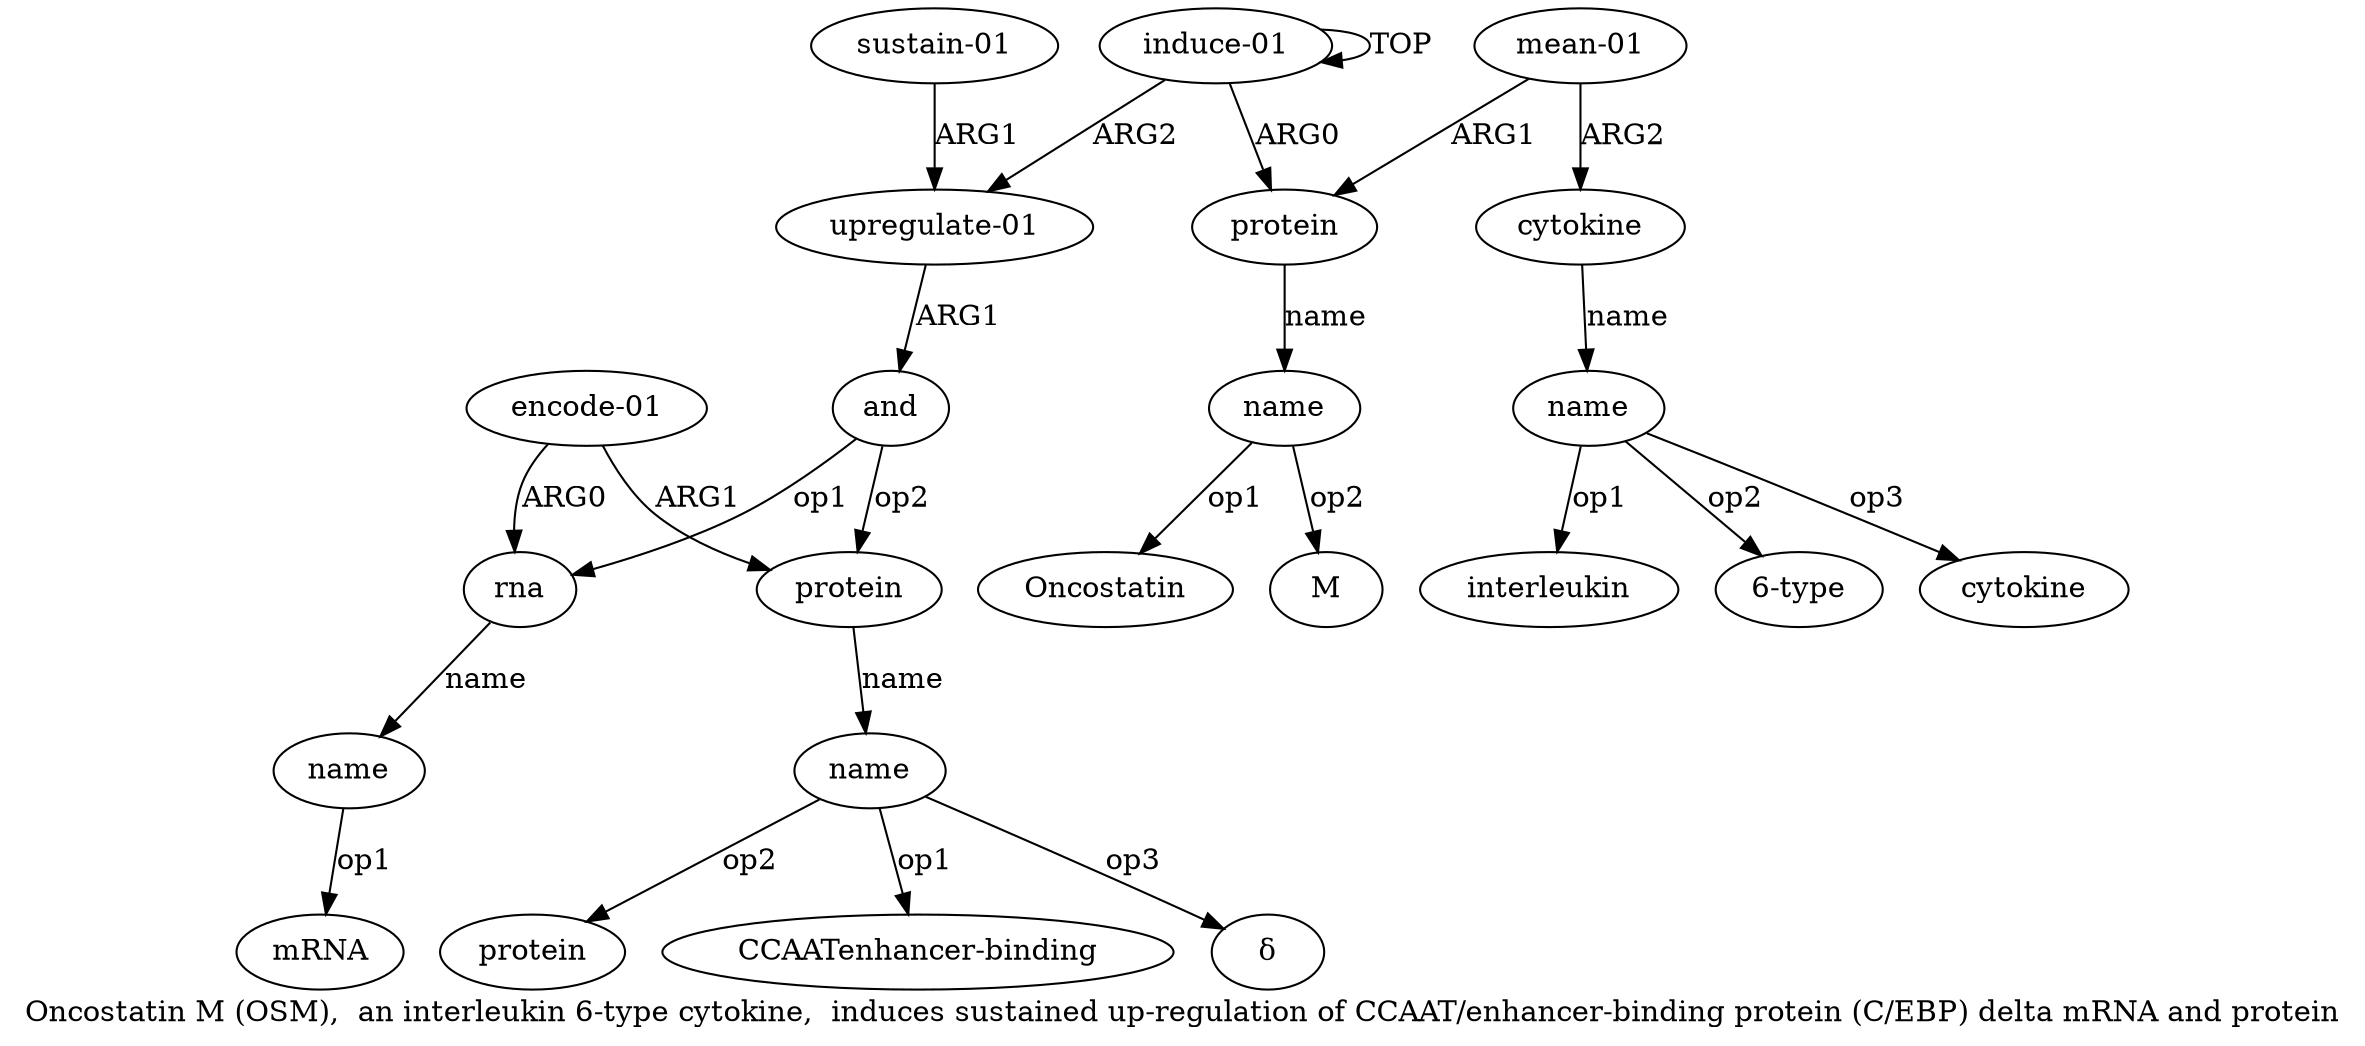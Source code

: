 digraph  {
	graph [label="Oncostatin M (OSM),  an interleukin 6-type cytokine,  induces sustained up-regulation of CCAAT/enhancer-binding protein (C/EBP) \
delta mRNA and protein"];
	node [label="\N"];
	"a12 CCAATenhancer-binding"	 [color=black,
		gold_ind=-1,
		gold_label="CCAATenhancer-binding",
		label="CCAATenhancer-binding",
		test_ind=-1,
		test_label="CCAATenhancer-binding"];
	"a2 M"	 [color=black,
		gold_ind=-1,
		gold_label=M,
		label=M,
		test_ind=-1,
		test_label=M];
	a11	 [color=black,
		gold_ind=11,
		gold_label=protein,
		label=protein,
		test_ind=11,
		test_label=protein];
	a12	 [color=black,
		gold_ind=12,
		gold_label=name,
		label=name,
		test_ind=12,
		test_label=name];
	a11 -> a12 [key=0,
	color=black,
	gold_label=name,
	label=name,
	test_label=name];
a10 [color=black,
	gold_ind=10,
	gold_label="encode-01",
	label="encode-01",
	test_ind=10,
	test_label="encode-01"];
a10 -> a11 [key=0,
color=black,
gold_label=ARG1,
label=ARG1,
test_label=ARG1];
a8 [color=black,
gold_ind=8,
gold_label=rna,
label=rna,
test_ind=8,
test_label=rna];
a10 -> a8 [key=0,
color=black,
gold_label=ARG0,
label=ARG0,
test_label=ARG0];
a13 [color=black,
gold_ind=13,
gold_label="sustain-01",
label="sustain-01",
test_ind=13,
test_label="sustain-01"];
a6 [color=black,
gold_ind=6,
gold_label="upregulate-01",
label="upregulate-01",
test_ind=6,
test_label="upregulate-01"];
a13 -> a6 [key=0,
color=black,
gold_label=ARG1,
label=ARG1,
test_label=ARG1];
a12 -> "a12 CCAATenhancer-binding" [key=0,
color=black,
gold_label=op1,
label=op1,
test_label=op1];
"a12 δ" [color=black,
gold_ind=-1,
gold_label=δ,
label=δ,
test_ind=-1,
test_label=δ];
a12 -> "a12 δ" [key=0,
color=black,
gold_label=op3,
label=op3,
test_label=op3];
"a12 protein" [color=black,
gold_ind=-1,
gold_label=protein,
label=protein,
test_ind=-1,
test_label=protein];
a12 -> "a12 protein" [key=0,
color=black,
gold_label=op2,
label=op2,
test_label=op2];
a1 [color=black,
gold_ind=1,
gold_label=protein,
label=protein,
test_ind=1,
test_label=protein];
a2 [color=black,
gold_ind=2,
gold_label=name,
label=name,
test_ind=2,
test_label=name];
a1 -> a2 [key=0,
color=black,
gold_label=name,
label=name,
test_label=name];
a0 [color=black,
gold_ind=0,
gold_label="induce-01",
label="induce-01",
test_ind=0,
test_label="induce-01"];
a0 -> a1 [key=0,
color=black,
gold_label=ARG0,
label=ARG0,
test_label=ARG0];
a0 -> a0 [key=0,
color=black,
gold_label=TOP,
label=TOP,
test_label=TOP];
a0 -> a6 [key=0,
color=black,
gold_label=ARG2,
label=ARG2,
test_label=ARG2];
"a5 interleukin" [color=black,
gold_ind=-1,
gold_label=interleukin,
label=interleukin,
test_ind=-1,
test_label=interleukin];
a2 -> "a2 M" [key=0,
color=black,
gold_label=op2,
label=op2,
test_label=op2];
"a2 Oncostatin" [color=black,
gold_ind=-1,
gold_label=Oncostatin,
label=Oncostatin,
test_ind=-1,
test_label=Oncostatin];
a2 -> "a2 Oncostatin" [key=0,
color=black,
gold_label=op1,
label=op1,
test_label=op1];
a5 [color=black,
gold_ind=5,
gold_label=name,
label=name,
test_ind=5,
test_label=name];
a5 -> "a5 interleukin" [key=0,
color=black,
gold_label=op1,
label=op1,
test_label=op1];
"a5 6-type" [color=black,
gold_ind=-1,
gold_label="6-type",
label="6-type",
test_ind=-1,
test_label="6-type"];
a5 -> "a5 6-type" [key=0,
color=black,
gold_label=op2,
label=op2,
test_label=op2];
"a5 cytokine" [color=black,
gold_ind=-1,
gold_label=cytokine,
label=cytokine,
test_ind=-1,
test_label=cytokine];
a5 -> "a5 cytokine" [key=0,
color=black,
gold_label=op3,
label=op3,
test_label=op3];
a4 [color=black,
gold_ind=4,
gold_label=cytokine,
label=cytokine,
test_ind=4,
test_label=cytokine];
a4 -> a5 [key=0,
color=black,
gold_label=name,
label=name,
test_label=name];
a7 [color=black,
gold_ind=7,
gold_label=and,
label=and,
test_ind=7,
test_label=and];
a7 -> a11 [key=0,
color=black,
gold_label=op2,
label=op2,
test_label=op2];
a7 -> a8 [key=0,
color=black,
gold_label=op1,
label=op1,
test_label=op1];
a6 -> a7 [key=0,
color=black,
gold_label=ARG1,
label=ARG1,
test_label=ARG1];
a9 [color=black,
gold_ind=9,
gold_label=name,
label=name,
test_ind=9,
test_label=name];
"a9 mRNA" [color=black,
gold_ind=-1,
gold_label=mRNA,
label=mRNA,
test_ind=-1,
test_label=mRNA];
a9 -> "a9 mRNA" [key=0,
color=black,
gold_label=op1,
label=op1,
test_label=op1];
a8 -> a9 [key=0,
color=black,
gold_label=name,
label=name,
test_label=name];
a3 [color=black,
gold_ind=3,
gold_label="mean-01",
label="mean-01",
test_ind=3,
test_label="mean-01"];
a3 -> a1 [key=0,
color=black,
gold_label=ARG1,
label=ARG1,
test_label=ARG1];
a3 -> a4 [key=0,
color=black,
gold_label=ARG2,
label=ARG2,
test_label=ARG2];
}
